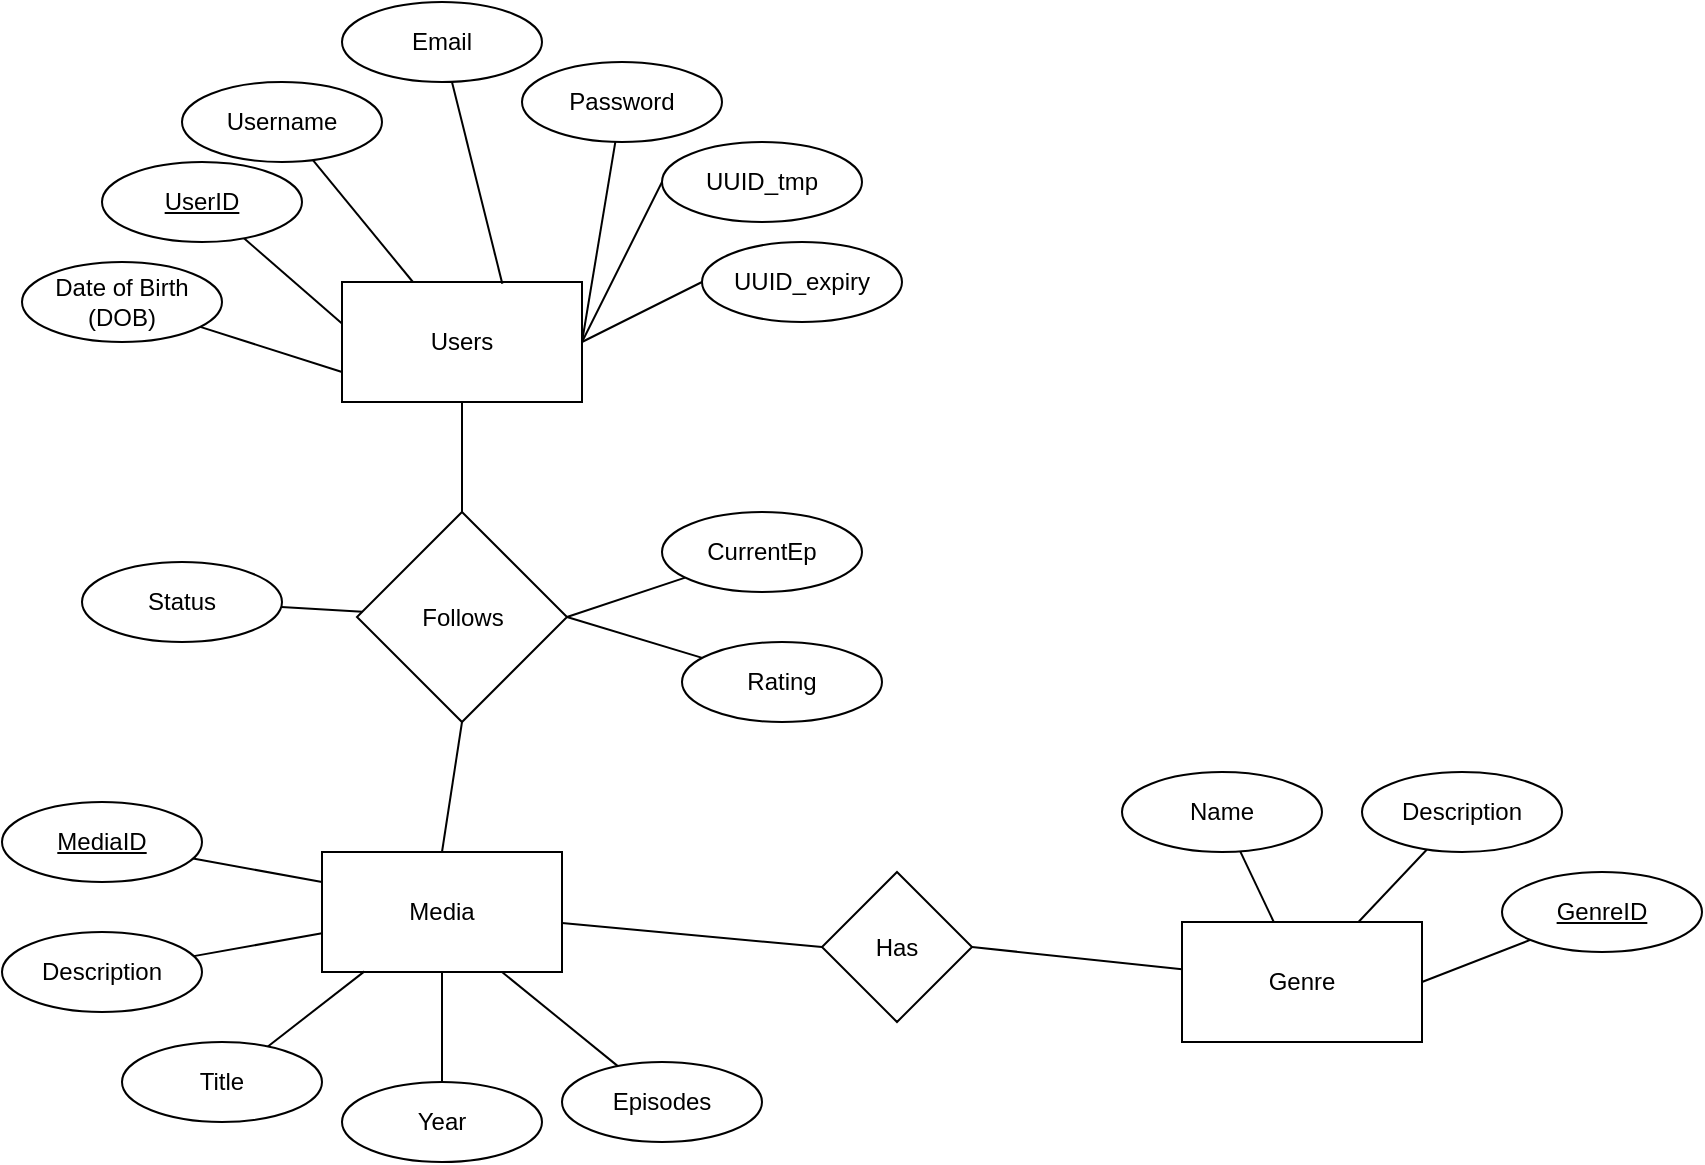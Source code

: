 <mxfile version="21.3.2" type="device">
  <diagram name="Page-1" id="8dew1xihkY2lVd3AX0zf">
    <mxGraphModel dx="1430" dy="768" grid="1" gridSize="10" guides="1" tooltips="1" connect="1" arrows="1" fold="1" page="1" pageScale="1" pageWidth="827" pageHeight="1169" math="0" shadow="0">
      <root>
        <mxCell id="0" />
        <mxCell id="1" parent="0" />
        <mxCell id="xMmdsGERJm4MfIX5CHhF-1" value="Users" style="rounded=0;whiteSpace=wrap;html=1;" parent="1" vertex="1">
          <mxGeometry x="380" y="320" width="120" height="60" as="geometry" />
        </mxCell>
        <mxCell id="f3BX9qjNCdy7rFjZDb9e-11" style="rounded=0;orthogonalLoop=1;jettySize=auto;html=1;endArrow=none;endFill=0;" parent="1" source="xMmdsGERJm4MfIX5CHhF-2" target="xMmdsGERJm4MfIX5CHhF-1" edge="1">
          <mxGeometry relative="1" as="geometry" />
        </mxCell>
        <mxCell id="xMmdsGERJm4MfIX5CHhF-2" value="Username" style="ellipse;whiteSpace=wrap;html=1;" parent="1" vertex="1">
          <mxGeometry x="300" y="220" width="100" height="40" as="geometry" />
        </mxCell>
        <mxCell id="f3BX9qjNCdy7rFjZDb9e-12" style="rounded=0;orthogonalLoop=1;jettySize=auto;html=1;endArrow=none;endFill=0;entryX=0.668;entryY=0.015;entryDx=0;entryDy=0;entryPerimeter=0;" parent="1" source="xMmdsGERJm4MfIX5CHhF-3" target="xMmdsGERJm4MfIX5CHhF-1" edge="1">
          <mxGeometry relative="1" as="geometry">
            <mxPoint x="360" y="340" as="targetPoint" />
          </mxGeometry>
        </mxCell>
        <mxCell id="xMmdsGERJm4MfIX5CHhF-3" value="Email" style="ellipse;whiteSpace=wrap;html=1;" parent="1" vertex="1">
          <mxGeometry x="380" y="180" width="100" height="40" as="geometry" />
        </mxCell>
        <mxCell id="f3BX9qjNCdy7rFjZDb9e-13" style="rounded=0;orthogonalLoop=1;jettySize=auto;html=1;entryX=1;entryY=0.5;entryDx=0;entryDy=0;endArrow=none;endFill=0;" parent="1" source="xMmdsGERJm4MfIX5CHhF-4" target="xMmdsGERJm4MfIX5CHhF-1" edge="1">
          <mxGeometry relative="1" as="geometry" />
        </mxCell>
        <mxCell id="xMmdsGERJm4MfIX5CHhF-4" value="Password" style="ellipse;whiteSpace=wrap;html=1;" parent="1" vertex="1">
          <mxGeometry x="470" y="210" width="100" height="40" as="geometry" />
        </mxCell>
        <mxCell id="f3BX9qjNCdy7rFjZDb9e-10" style="rounded=0;orthogonalLoop=1;jettySize=auto;html=1;endArrow=none;endFill=0;entryX=0.001;entryY=0.348;entryDx=0;entryDy=0;entryPerimeter=0;" parent="1" source="xMmdsGERJm4MfIX5CHhF-5" target="xMmdsGERJm4MfIX5CHhF-1" edge="1">
          <mxGeometry relative="1" as="geometry">
            <mxPoint x="300" y="370" as="targetPoint" />
          </mxGeometry>
        </mxCell>
        <mxCell id="xMmdsGERJm4MfIX5CHhF-5" value="&lt;u&gt;UserID&lt;/u&gt;" style="ellipse;whiteSpace=wrap;html=1;" parent="1" vertex="1">
          <mxGeometry x="260" y="260" width="100" height="40" as="geometry" />
        </mxCell>
        <mxCell id="xMmdsGERJm4MfIX5CHhF-6" value="Genre" style="rounded=0;whiteSpace=wrap;html=1;" parent="1" vertex="1">
          <mxGeometry x="800" y="640" width="120" height="60" as="geometry" />
        </mxCell>
        <mxCell id="f3BX9qjNCdy7rFjZDb9e-3" style="rounded=0;orthogonalLoop=1;jettySize=auto;html=1;endArrow=none;endFill=0;" parent="1" source="xMmdsGERJm4MfIX5CHhF-7" target="xMmdsGERJm4MfIX5CHhF-6" edge="1">
          <mxGeometry relative="1" as="geometry" />
        </mxCell>
        <mxCell id="xMmdsGERJm4MfIX5CHhF-7" value="Name" style="ellipse;whiteSpace=wrap;html=1;" parent="1" vertex="1">
          <mxGeometry x="770" y="565" width="100" height="40" as="geometry" />
        </mxCell>
        <mxCell id="f3BX9qjNCdy7rFjZDb9e-4" style="rounded=0;orthogonalLoop=1;jettySize=auto;html=1;endArrow=none;endFill=0;" parent="1" source="xMmdsGERJm4MfIX5CHhF-8" target="xMmdsGERJm4MfIX5CHhF-6" edge="1">
          <mxGeometry relative="1" as="geometry" />
        </mxCell>
        <mxCell id="xMmdsGERJm4MfIX5CHhF-8" value="Description" style="ellipse;whiteSpace=wrap;html=1;" parent="1" vertex="1">
          <mxGeometry x="890" y="565" width="100" height="40" as="geometry" />
        </mxCell>
        <mxCell id="f3BX9qjNCdy7rFjZDb9e-5" style="rounded=0;orthogonalLoop=1;jettySize=auto;html=1;entryX=1;entryY=0.5;entryDx=0;entryDy=0;endArrow=none;endFill=0;" parent="1" source="xMmdsGERJm4MfIX5CHhF-10" target="xMmdsGERJm4MfIX5CHhF-6" edge="1">
          <mxGeometry relative="1" as="geometry" />
        </mxCell>
        <mxCell id="xMmdsGERJm4MfIX5CHhF-10" value="&lt;u&gt;GenreID&lt;/u&gt;" style="ellipse;whiteSpace=wrap;html=1;" parent="1" vertex="1">
          <mxGeometry x="960" y="615" width="100" height="40" as="geometry" />
        </mxCell>
        <mxCell id="f3BX9qjNCdy7rFjZDb9e-1" style="rounded=0;orthogonalLoop=1;jettySize=auto;html=1;entryX=0;entryY=0.5;entryDx=0;entryDy=0;endArrow=none;endFill=0;" parent="1" source="Dei_PVz2hvV3VQmLc0NG-2" target="cJXrNNY2ofSVfpKgrYod-2" edge="1">
          <mxGeometry relative="1" as="geometry" />
        </mxCell>
        <mxCell id="Dei_PVz2hvV3VQmLc0NG-2" value="Media" style="rounded=0;whiteSpace=wrap;html=1;" parent="1" vertex="1">
          <mxGeometry x="370" y="605" width="120" height="60" as="geometry" />
        </mxCell>
        <mxCell id="f3BX9qjNCdy7rFjZDb9e-7" style="rounded=0;orthogonalLoop=1;jettySize=auto;html=1;endArrow=none;endFill=0;entryX=0.177;entryY=0.995;entryDx=0;entryDy=0;entryPerimeter=0;" parent="1" source="Dei_PVz2hvV3VQmLc0NG-3" target="Dei_PVz2hvV3VQmLc0NG-2" edge="1">
          <mxGeometry relative="1" as="geometry">
            <mxPoint x="200" y="700" as="targetPoint" />
          </mxGeometry>
        </mxCell>
        <mxCell id="Dei_PVz2hvV3VQmLc0NG-3" value="Title" style="ellipse;whiteSpace=wrap;html=1;" parent="1" vertex="1">
          <mxGeometry x="270" y="700" width="100" height="40" as="geometry" />
        </mxCell>
        <mxCell id="f3BX9qjNCdy7rFjZDb9e-8" style="rounded=0;orthogonalLoop=1;jettySize=auto;html=1;endArrow=none;endFill=0;" parent="1" source="Dei_PVz2hvV3VQmLc0NG-4" edge="1" target="Dei_PVz2hvV3VQmLc0NG-2">
          <mxGeometry relative="1" as="geometry">
            <mxPoint x="190" y="640" as="targetPoint" />
          </mxGeometry>
        </mxCell>
        <mxCell id="Dei_PVz2hvV3VQmLc0NG-4" value="Description" style="ellipse;whiteSpace=wrap;html=1;" parent="1" vertex="1">
          <mxGeometry x="210" y="645" width="100" height="40" as="geometry" />
        </mxCell>
        <mxCell id="f3BX9qjNCdy7rFjZDb9e-6" style="rounded=0;orthogonalLoop=1;jettySize=auto;html=1;entryX=0.5;entryY=1;entryDx=0;entryDy=0;endArrow=none;endFill=0;" parent="1" source="Dei_PVz2hvV3VQmLc0NG-5" target="Dei_PVz2hvV3VQmLc0NG-2" edge="1">
          <mxGeometry relative="1" as="geometry" />
        </mxCell>
        <mxCell id="Dei_PVz2hvV3VQmLc0NG-5" value="Year" style="ellipse;whiteSpace=wrap;html=1;" parent="1" vertex="1">
          <mxGeometry x="380" y="720" width="100" height="40" as="geometry" />
        </mxCell>
        <mxCell id="f3BX9qjNCdy7rFjZDb9e-9" style="rounded=0;orthogonalLoop=1;jettySize=auto;html=1;entryX=0;entryY=0.75;entryDx=0;entryDy=0;endArrow=none;endFill=0;" parent="1" source="Dei_PVz2hvV3VQmLc0NG-6" target="xMmdsGERJm4MfIX5CHhF-1" edge="1">
          <mxGeometry relative="1" as="geometry">
            <mxPoint x="290" y="390" as="targetPoint" />
          </mxGeometry>
        </mxCell>
        <mxCell id="Dei_PVz2hvV3VQmLc0NG-6" value="Date of Birth&lt;br&gt;(DOB)" style="ellipse;whiteSpace=wrap;html=1;" parent="1" vertex="1">
          <mxGeometry x="220" y="310" width="100" height="40" as="geometry" />
        </mxCell>
        <mxCell id="f3BX9qjNCdy7rFjZDb9e-2" style="rounded=0;orthogonalLoop=1;jettySize=auto;html=1;endArrow=none;endFill=0;exitX=1;exitY=0.5;exitDx=0;exitDy=0;" parent="1" source="cJXrNNY2ofSVfpKgrYod-2" target="xMmdsGERJm4MfIX5CHhF-6" edge="1">
          <mxGeometry relative="1" as="geometry" />
        </mxCell>
        <mxCell id="cJXrNNY2ofSVfpKgrYod-2" value="Has" style="rhombus;whiteSpace=wrap;html=1;" parent="1" vertex="1">
          <mxGeometry x="620" y="615" width="75" height="75" as="geometry" />
        </mxCell>
        <mxCell id="SQ_VvtcOMl12I8CJAPMB-3" style="rounded=0;orthogonalLoop=1;jettySize=auto;html=1;endArrow=none;endFill=0;" parent="1" source="SQ_VvtcOMl12I8CJAPMB-2" target="xMmdsGERJm4MfIX5CHhF-1" edge="1">
          <mxGeometry relative="1" as="geometry" />
        </mxCell>
        <mxCell id="SQ_VvtcOMl12I8CJAPMB-4" style="rounded=0;orthogonalLoop=1;jettySize=auto;html=1;entryX=0.5;entryY=0;entryDx=0;entryDy=0;endArrow=none;endFill=0;exitX=0.5;exitY=1;exitDx=0;exitDy=0;" parent="1" source="SQ_VvtcOMl12I8CJAPMB-2" target="Dei_PVz2hvV3VQmLc0NG-2" edge="1">
          <mxGeometry relative="1" as="geometry" />
        </mxCell>
        <mxCell id="SQ_VvtcOMl12I8CJAPMB-2" value="Follows" style="rhombus;whiteSpace=wrap;html=1;" parent="1" vertex="1">
          <mxGeometry x="387.5" y="435" width="105" height="105" as="geometry" />
        </mxCell>
        <mxCell id="SQ_VvtcOMl12I8CJAPMB-6" style="rounded=0;orthogonalLoop=1;jettySize=auto;html=1;entryX=0;entryY=0.25;entryDx=0;entryDy=0;endArrow=none;endFill=0;" parent="1" source="SQ_VvtcOMl12I8CJAPMB-5" target="Dei_PVz2hvV3VQmLc0NG-2" edge="1">
          <mxGeometry relative="1" as="geometry" />
        </mxCell>
        <mxCell id="SQ_VvtcOMl12I8CJAPMB-5" value="&lt;u&gt;MediaID&lt;/u&gt;" style="ellipse;whiteSpace=wrap;html=1;" parent="1" vertex="1">
          <mxGeometry x="210" y="580" width="100" height="40" as="geometry" />
        </mxCell>
        <mxCell id="SQ_VvtcOMl12I8CJAPMB-8" style="rounded=0;orthogonalLoop=1;jettySize=auto;html=1;entryX=1;entryY=0.5;entryDx=0;entryDy=0;endArrow=none;endFill=0;" parent="1" source="SQ_VvtcOMl12I8CJAPMB-7" target="SQ_VvtcOMl12I8CJAPMB-2" edge="1">
          <mxGeometry relative="1" as="geometry" />
        </mxCell>
        <mxCell id="SQ_VvtcOMl12I8CJAPMB-7" value="Rating" style="ellipse;whiteSpace=wrap;html=1;" parent="1" vertex="1">
          <mxGeometry x="550" y="500" width="100" height="40" as="geometry" />
        </mxCell>
        <mxCell id="SQ_VvtcOMl12I8CJAPMB-10" style="rounded=0;orthogonalLoop=1;jettySize=auto;html=1;endArrow=none;endFill=0;entryX=1;entryY=0.5;entryDx=0;entryDy=0;" parent="1" source="SQ_VvtcOMl12I8CJAPMB-9" target="SQ_VvtcOMl12I8CJAPMB-2" edge="1">
          <mxGeometry relative="1" as="geometry" />
        </mxCell>
        <mxCell id="SQ_VvtcOMl12I8CJAPMB-9" value="CurrentEp" style="ellipse;whiteSpace=wrap;html=1;" parent="1" vertex="1">
          <mxGeometry x="540" y="435" width="100" height="40" as="geometry" />
        </mxCell>
        <mxCell id="SQ_VvtcOMl12I8CJAPMB-12" style="rounded=0;orthogonalLoop=1;jettySize=auto;html=1;entryX=0.75;entryY=1;entryDx=0;entryDy=0;endArrow=none;endFill=0;" parent="1" source="SQ_VvtcOMl12I8CJAPMB-11" target="Dei_PVz2hvV3VQmLc0NG-2" edge="1">
          <mxGeometry relative="1" as="geometry" />
        </mxCell>
        <mxCell id="SQ_VvtcOMl12I8CJAPMB-11" value="Episodes" style="ellipse;whiteSpace=wrap;html=1;" parent="1" vertex="1">
          <mxGeometry x="490" y="710" width="100" height="40" as="geometry" />
        </mxCell>
        <mxCell id="SQ_VvtcOMl12I8CJAPMB-14" style="rounded=0;orthogonalLoop=1;jettySize=auto;html=1;endArrow=none;endFill=0;" parent="1" source="SQ_VvtcOMl12I8CJAPMB-13" target="SQ_VvtcOMl12I8CJAPMB-2" edge="1">
          <mxGeometry relative="1" as="geometry" />
        </mxCell>
        <mxCell id="SQ_VvtcOMl12I8CJAPMB-13" value="Status" style="ellipse;whiteSpace=wrap;html=1;" parent="1" vertex="1">
          <mxGeometry x="250" y="460" width="100" height="40" as="geometry" />
        </mxCell>
        <mxCell id="ITc31tA2EYhlSvkau2aB-3" value="UUID_tmp" style="ellipse;whiteSpace=wrap;html=1;" vertex="1" parent="1">
          <mxGeometry x="540" y="250" width="100" height="40" as="geometry" />
        </mxCell>
        <mxCell id="ITc31tA2EYhlSvkau2aB-5" style="rounded=0;orthogonalLoop=1;jettySize=auto;html=1;entryX=1;entryY=0.5;entryDx=0;entryDy=0;endArrow=none;endFill=0;exitX=0;exitY=0.5;exitDx=0;exitDy=0;" edge="1" parent="1" source="ITc31tA2EYhlSvkau2aB-3" target="xMmdsGERJm4MfIX5CHhF-1">
          <mxGeometry relative="1" as="geometry">
            <mxPoint x="569" y="308" as="sourcePoint" />
            <mxPoint x="510" y="360" as="targetPoint" />
          </mxGeometry>
        </mxCell>
        <mxCell id="ITc31tA2EYhlSvkau2aB-6" value="UUID_expiry" style="ellipse;whiteSpace=wrap;html=1;" vertex="1" parent="1">
          <mxGeometry x="560" y="300" width="100" height="40" as="geometry" />
        </mxCell>
        <mxCell id="ITc31tA2EYhlSvkau2aB-8" style="rounded=0;orthogonalLoop=1;jettySize=auto;html=1;entryX=1;entryY=0.5;entryDx=0;entryDy=0;endArrow=none;endFill=0;exitX=0;exitY=0.5;exitDx=0;exitDy=0;" edge="1" parent="1" source="ITc31tA2EYhlSvkau2aB-6" target="xMmdsGERJm4MfIX5CHhF-1">
          <mxGeometry relative="1" as="geometry">
            <mxPoint x="550" y="280" as="sourcePoint" />
            <mxPoint x="510" y="360" as="targetPoint" />
          </mxGeometry>
        </mxCell>
      </root>
    </mxGraphModel>
  </diagram>
</mxfile>
